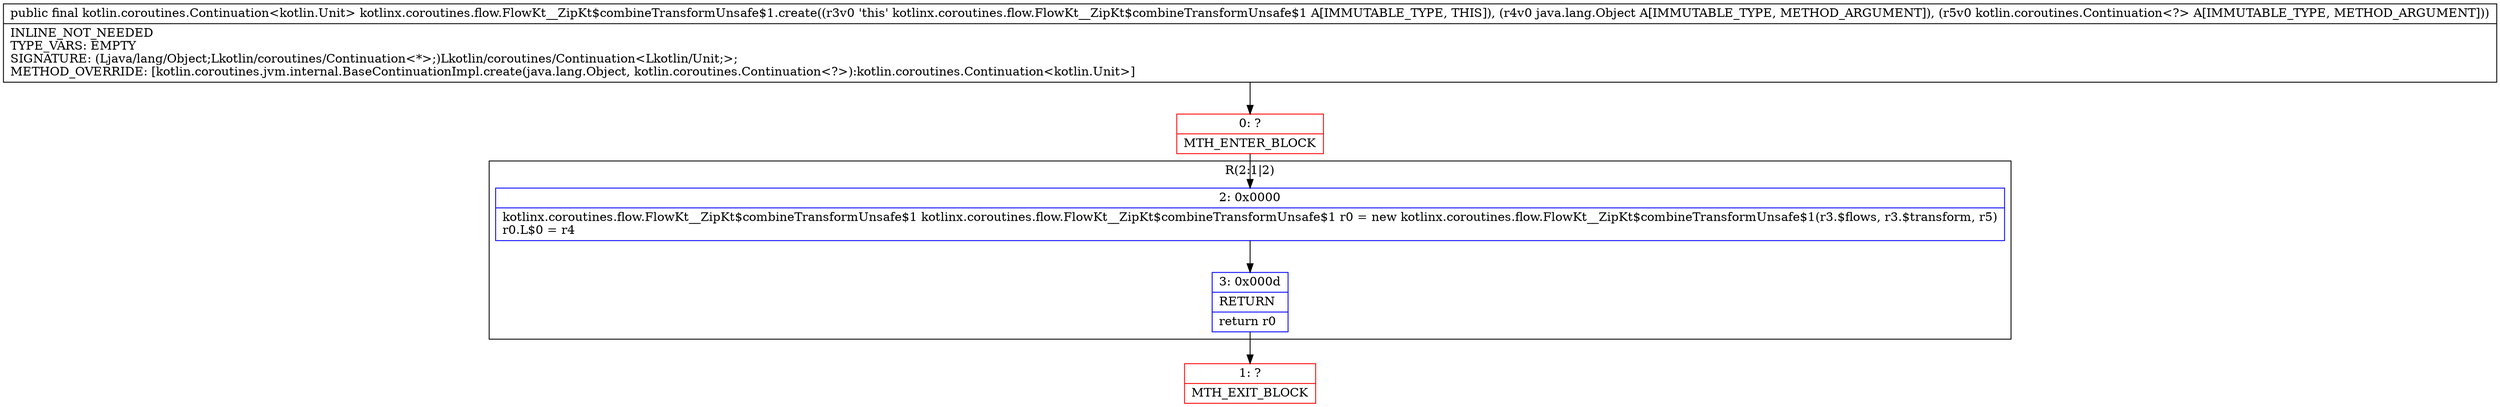 digraph "CFG forkotlinx.coroutines.flow.FlowKt__ZipKt$combineTransformUnsafe$1.create(Ljava\/lang\/Object;Lkotlin\/coroutines\/Continuation;)Lkotlin\/coroutines\/Continuation;" {
subgraph cluster_Region_1954772695 {
label = "R(2:1|2)";
node [shape=record,color=blue];
Node_2 [shape=record,label="{2\:\ 0x0000|kotlinx.coroutines.flow.FlowKt__ZipKt$combineTransformUnsafe$1 kotlinx.coroutines.flow.FlowKt__ZipKt$combineTransformUnsafe$1 r0 = new kotlinx.coroutines.flow.FlowKt__ZipKt$combineTransformUnsafe$1(r3.$flows, r3.$transform, r5)\lr0.L$0 = r4\l}"];
Node_3 [shape=record,label="{3\:\ 0x000d|RETURN\l|return r0\l}"];
}
Node_0 [shape=record,color=red,label="{0\:\ ?|MTH_ENTER_BLOCK\l}"];
Node_1 [shape=record,color=red,label="{1\:\ ?|MTH_EXIT_BLOCK\l}"];
MethodNode[shape=record,label="{public final kotlin.coroutines.Continuation\<kotlin.Unit\> kotlinx.coroutines.flow.FlowKt__ZipKt$combineTransformUnsafe$1.create((r3v0 'this' kotlinx.coroutines.flow.FlowKt__ZipKt$combineTransformUnsafe$1 A[IMMUTABLE_TYPE, THIS]), (r4v0 java.lang.Object A[IMMUTABLE_TYPE, METHOD_ARGUMENT]), (r5v0 kotlin.coroutines.Continuation\<?\> A[IMMUTABLE_TYPE, METHOD_ARGUMENT]))  | INLINE_NOT_NEEDED\lTYPE_VARS: EMPTY\lSIGNATURE: (Ljava\/lang\/Object;Lkotlin\/coroutines\/Continuation\<*\>;)Lkotlin\/coroutines\/Continuation\<Lkotlin\/Unit;\>;\lMETHOD_OVERRIDE: [kotlin.coroutines.jvm.internal.BaseContinuationImpl.create(java.lang.Object, kotlin.coroutines.Continuation\<?\>):kotlin.coroutines.Continuation\<kotlin.Unit\>]\l}"];
MethodNode -> Node_0;Node_2 -> Node_3;
Node_3 -> Node_1;
Node_0 -> Node_2;
}

